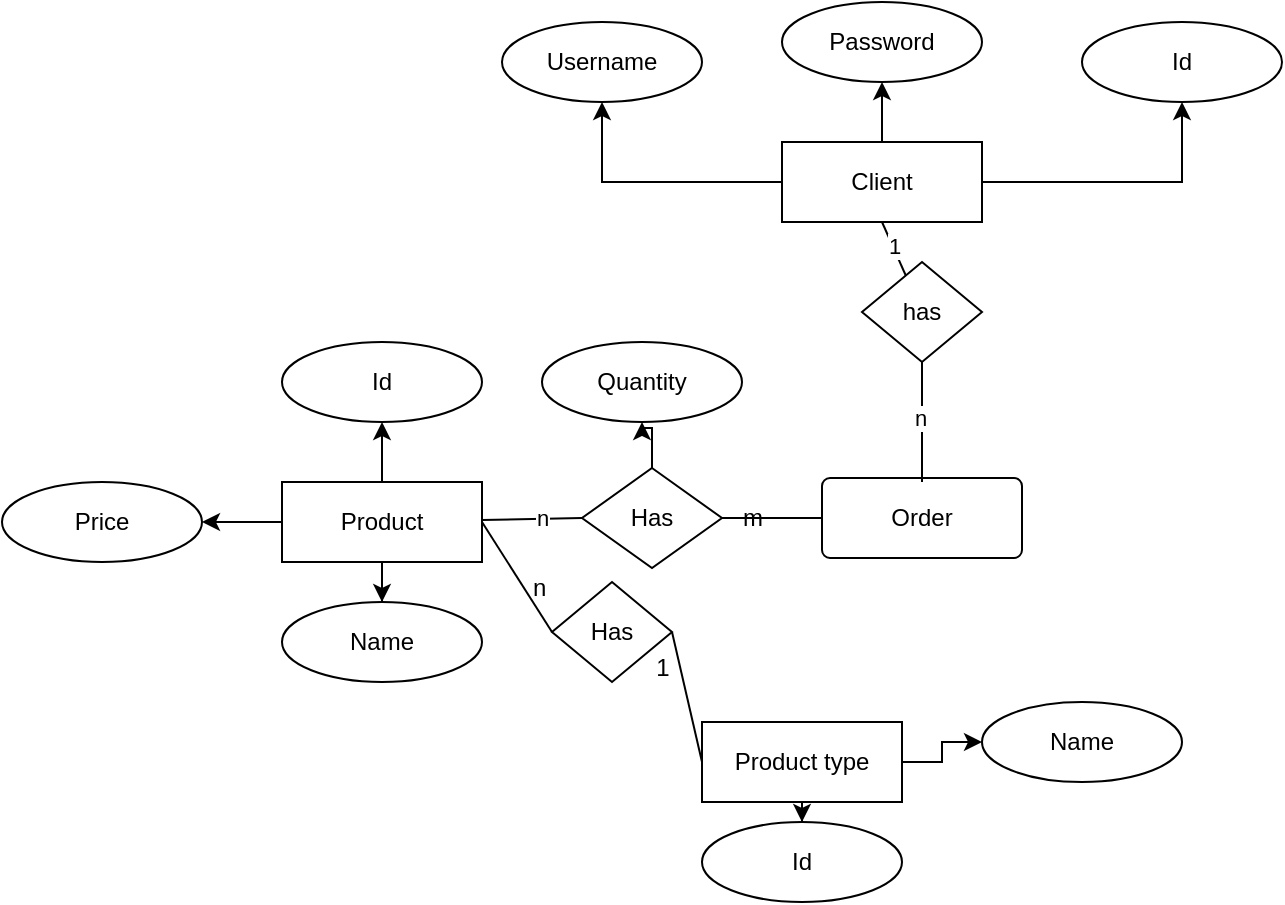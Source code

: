 <mxfile version="25.0.3">
  <diagram id="R2lEEEUBdFMjLlhIrx00" name="Page-1">
    <mxGraphModel dx="1434" dy="746" grid="1" gridSize="10" guides="1" tooltips="1" connect="1" arrows="1" fold="1" page="1" pageScale="1" pageWidth="850" pageHeight="1100" math="0" shadow="0" extFonts="Permanent Marker^https://fonts.googleapis.com/css?family=Permanent+Marker">
      <root>
        <mxCell id="0" />
        <mxCell id="1" parent="0" />
        <mxCell id="WpbRzZJps3bdmA5he7CB-23" value="" style="edgeStyle=orthogonalEdgeStyle;rounded=0;orthogonalLoop=1;jettySize=auto;html=1;" edge="1" parent="1" source="WpbRzZJps3bdmA5he7CB-4" target="WpbRzZJps3bdmA5he7CB-21">
          <mxGeometry relative="1" as="geometry" />
        </mxCell>
        <mxCell id="WpbRzZJps3bdmA5he7CB-32" value="" style="edgeStyle=orthogonalEdgeStyle;rounded=0;orthogonalLoop=1;jettySize=auto;html=1;" edge="1" parent="1" source="WpbRzZJps3bdmA5he7CB-4" target="WpbRzZJps3bdmA5he7CB-31">
          <mxGeometry relative="1" as="geometry" />
        </mxCell>
        <mxCell id="WpbRzZJps3bdmA5he7CB-34" value="" style="edgeStyle=orthogonalEdgeStyle;rounded=0;orthogonalLoop=1;jettySize=auto;html=1;" edge="1" parent="1" source="WpbRzZJps3bdmA5he7CB-4" target="WpbRzZJps3bdmA5he7CB-33">
          <mxGeometry relative="1" as="geometry" />
        </mxCell>
        <mxCell id="WpbRzZJps3bdmA5he7CB-4" value="Product" style="whiteSpace=wrap;html=1;align=center;" vertex="1" parent="1">
          <mxGeometry x="260" y="400" width="100" height="40" as="geometry" />
        </mxCell>
        <mxCell id="WpbRzZJps3bdmA5he7CB-12" value="" style="edgeStyle=orthogonalEdgeStyle;rounded=0;orthogonalLoop=1;jettySize=auto;html=1;" edge="1" parent="1" source="WpbRzZJps3bdmA5he7CB-5" target="WpbRzZJps3bdmA5he7CB-6">
          <mxGeometry relative="1" as="geometry" />
        </mxCell>
        <mxCell id="WpbRzZJps3bdmA5he7CB-13" value="" style="edgeStyle=orthogonalEdgeStyle;rounded=0;orthogonalLoop=1;jettySize=auto;html=1;" edge="1" parent="1" source="WpbRzZJps3bdmA5he7CB-5" target="WpbRzZJps3bdmA5he7CB-10">
          <mxGeometry relative="1" as="geometry" />
        </mxCell>
        <mxCell id="WpbRzZJps3bdmA5he7CB-20" value="" style="edgeStyle=orthogonalEdgeStyle;rounded=0;orthogonalLoop=1;jettySize=auto;html=1;" edge="1" parent="1" source="WpbRzZJps3bdmA5he7CB-5" target="WpbRzZJps3bdmA5he7CB-11">
          <mxGeometry relative="1" as="geometry" />
        </mxCell>
        <mxCell id="WpbRzZJps3bdmA5he7CB-5" value="Client" style="whiteSpace=wrap;html=1;align=center;" vertex="1" parent="1">
          <mxGeometry x="510" y="230" width="100" height="40" as="geometry" />
        </mxCell>
        <mxCell id="WpbRzZJps3bdmA5he7CB-6" value="Username" style="ellipse;whiteSpace=wrap;html=1;align=center;" vertex="1" parent="1">
          <mxGeometry x="370" y="170" width="100" height="40" as="geometry" />
        </mxCell>
        <mxCell id="WpbRzZJps3bdmA5he7CB-10" value="Password" style="ellipse;whiteSpace=wrap;html=1;align=center;" vertex="1" parent="1">
          <mxGeometry x="510" y="160" width="100" height="40" as="geometry" />
        </mxCell>
        <mxCell id="WpbRzZJps3bdmA5he7CB-11" value="Id" style="ellipse;whiteSpace=wrap;html=1;align=center;" vertex="1" parent="1">
          <mxGeometry x="660" y="170" width="100" height="40" as="geometry" />
        </mxCell>
        <mxCell id="WpbRzZJps3bdmA5he7CB-21" value="Id" style="ellipse;whiteSpace=wrap;html=1;align=center;" vertex="1" parent="1">
          <mxGeometry x="260" y="330" width="100" height="40" as="geometry" />
        </mxCell>
        <mxCell id="WpbRzZJps3bdmA5he7CB-28" value="" style="edgeStyle=orthogonalEdgeStyle;rounded=0;orthogonalLoop=1;jettySize=auto;html=1;" edge="1" parent="1" source="WpbRzZJps3bdmA5he7CB-25" target="WpbRzZJps3bdmA5he7CB-27">
          <mxGeometry relative="1" as="geometry" />
        </mxCell>
        <mxCell id="WpbRzZJps3bdmA5he7CB-30" value="" style="edgeStyle=orthogonalEdgeStyle;rounded=0;orthogonalLoop=1;jettySize=auto;html=1;" edge="1" parent="1" source="WpbRzZJps3bdmA5he7CB-25" target="WpbRzZJps3bdmA5he7CB-29">
          <mxGeometry relative="1" as="geometry" />
        </mxCell>
        <mxCell id="WpbRzZJps3bdmA5he7CB-25" value="Product type" style="whiteSpace=wrap;html=1;align=center;" vertex="1" parent="1">
          <mxGeometry x="470" y="520" width="100" height="40" as="geometry" />
        </mxCell>
        <mxCell id="WpbRzZJps3bdmA5he7CB-26" value="Order" style="rounded=1;arcSize=10;whiteSpace=wrap;html=1;align=center;" vertex="1" parent="1">
          <mxGeometry x="530" y="398" width="100" height="40" as="geometry" />
        </mxCell>
        <mxCell id="WpbRzZJps3bdmA5he7CB-27" value="Id" style="ellipse;whiteSpace=wrap;html=1;align=center;" vertex="1" parent="1">
          <mxGeometry x="470" y="570" width="100" height="40" as="geometry" />
        </mxCell>
        <mxCell id="WpbRzZJps3bdmA5he7CB-29" value="Name" style="ellipse;whiteSpace=wrap;html=1;align=center;" vertex="1" parent="1">
          <mxGeometry x="610" y="510" width="100" height="40" as="geometry" />
        </mxCell>
        <mxCell id="WpbRzZJps3bdmA5he7CB-31" value="Price" style="ellipse;whiteSpace=wrap;html=1;align=center;" vertex="1" parent="1">
          <mxGeometry x="120" y="400" width="100" height="40" as="geometry" />
        </mxCell>
        <mxCell id="WpbRzZJps3bdmA5he7CB-33" value="Name" style="ellipse;whiteSpace=wrap;html=1;align=center;" vertex="1" parent="1">
          <mxGeometry x="260" y="460" width="100" height="40" as="geometry" />
        </mxCell>
        <mxCell id="WpbRzZJps3bdmA5he7CB-35" value="" style="endArrow=none;html=1;rounded=0;exitX=1;exitY=0.5;exitDx=0;exitDy=0;entryX=0;entryY=0.5;entryDx=0;entryDy=0;" edge="1" parent="1" source="WpbRzZJps3bdmA5he7CB-36" target="WpbRzZJps3bdmA5he7CB-25">
          <mxGeometry width="50" height="50" relative="1" as="geometry">
            <mxPoint x="400" y="410" as="sourcePoint" />
            <mxPoint x="450" y="360" as="targetPoint" />
          </mxGeometry>
        </mxCell>
        <mxCell id="WpbRzZJps3bdmA5he7CB-37" value="" style="endArrow=none;html=1;rounded=0;exitX=1;exitY=0.5;exitDx=0;exitDy=0;entryX=0;entryY=0.5;entryDx=0;entryDy=0;" edge="1" parent="1" source="WpbRzZJps3bdmA5he7CB-4" target="WpbRzZJps3bdmA5he7CB-36">
          <mxGeometry width="50" height="50" relative="1" as="geometry">
            <mxPoint x="360" y="420" as="sourcePoint" />
            <mxPoint x="470" y="530" as="targetPoint" />
          </mxGeometry>
        </mxCell>
        <mxCell id="WpbRzZJps3bdmA5he7CB-36" value="Has" style="shape=rhombus;perimeter=rhombusPerimeter;whiteSpace=wrap;html=1;align=center;" vertex="1" parent="1">
          <mxGeometry x="395" y="450" width="60" height="50" as="geometry" />
        </mxCell>
        <mxCell id="WpbRzZJps3bdmA5he7CB-38" value="n&amp;nbsp;" style="text;html=1;align=center;verticalAlign=middle;resizable=0;points=[];autosize=1;strokeColor=none;fillColor=none;" vertex="1" parent="1">
          <mxGeometry x="375" y="438" width="30" height="30" as="geometry" />
        </mxCell>
        <mxCell id="WpbRzZJps3bdmA5he7CB-39" value="1" style="text;html=1;align=center;verticalAlign=middle;resizable=0;points=[];autosize=1;strokeColor=none;fillColor=none;" vertex="1" parent="1">
          <mxGeometry x="435" y="478" width="30" height="30" as="geometry" />
        </mxCell>
        <mxCell id="WpbRzZJps3bdmA5he7CB-40" value="" style="endArrow=none;html=1;rounded=0;entryX=0;entryY=0.5;entryDx=0;entryDy=0;" edge="1" parent="1" source="WpbRzZJps3bdmA5he7CB-41" target="WpbRzZJps3bdmA5he7CB-26">
          <mxGeometry width="50" height="50" relative="1" as="geometry">
            <mxPoint x="400" y="410" as="sourcePoint" />
            <mxPoint x="450" y="360" as="targetPoint" />
          </mxGeometry>
        </mxCell>
        <mxCell id="WpbRzZJps3bdmA5he7CB-42" value="" style="endArrow=none;html=1;rounded=0;entryX=0;entryY=0.5;entryDx=0;entryDy=0;" edge="1" parent="1" source="WpbRzZJps3bdmA5he7CB-4" target="WpbRzZJps3bdmA5he7CB-41">
          <mxGeometry width="50" height="50" relative="1" as="geometry">
            <mxPoint x="360" y="420" as="sourcePoint" />
            <mxPoint x="530" y="418" as="targetPoint" />
          </mxGeometry>
        </mxCell>
        <mxCell id="WpbRzZJps3bdmA5he7CB-43" value="n" style="edgeLabel;html=1;align=center;verticalAlign=middle;resizable=0;points=[];" vertex="1" connectable="0" parent="WpbRzZJps3bdmA5he7CB-42">
          <mxGeometry x="-0.32" relative="1" as="geometry">
            <mxPoint x="13" y="-1" as="offset" />
          </mxGeometry>
        </mxCell>
        <mxCell id="WpbRzZJps3bdmA5he7CB-53" style="edgeStyle=orthogonalEdgeStyle;rounded=0;orthogonalLoop=1;jettySize=auto;html=1;" edge="1" parent="1" source="WpbRzZJps3bdmA5he7CB-41" target="WpbRzZJps3bdmA5he7CB-52">
          <mxGeometry relative="1" as="geometry" />
        </mxCell>
        <mxCell id="WpbRzZJps3bdmA5he7CB-41" value="Has" style="shape=rhombus;perimeter=rhombusPerimeter;whiteSpace=wrap;html=1;align=center;" vertex="1" parent="1">
          <mxGeometry x="410" y="393" width="70" height="50" as="geometry" />
        </mxCell>
        <mxCell id="WpbRzZJps3bdmA5he7CB-44" value="m" style="text;html=1;align=center;verticalAlign=middle;resizable=0;points=[];autosize=1;strokeColor=none;fillColor=none;" vertex="1" parent="1">
          <mxGeometry x="480" y="403" width="30" height="30" as="geometry" />
        </mxCell>
        <mxCell id="WpbRzZJps3bdmA5he7CB-46" value="" style="endArrow=none;html=1;rounded=0;entryX=0.5;entryY=1;entryDx=0;entryDy=0;" edge="1" parent="1" source="WpbRzZJps3bdmA5he7CB-47" target="WpbRzZJps3bdmA5he7CB-5">
          <mxGeometry width="50" height="50" relative="1" as="geometry">
            <mxPoint x="580" y="390" as="sourcePoint" />
            <mxPoint x="450" y="360" as="targetPoint" />
            <Array as="points" />
          </mxGeometry>
        </mxCell>
        <mxCell id="WpbRzZJps3bdmA5he7CB-49" value="1" style="edgeLabel;html=1;align=center;verticalAlign=middle;resizable=0;points=[];" vertex="1" connectable="0" parent="WpbRzZJps3bdmA5he7CB-46">
          <mxGeometry x="0.143" y="-1" relative="1" as="geometry">
            <mxPoint as="offset" />
          </mxGeometry>
        </mxCell>
        <mxCell id="WpbRzZJps3bdmA5he7CB-48" value="" style="endArrow=none;html=1;rounded=0;entryX=0.5;entryY=1;entryDx=0;entryDy=0;" edge="1" parent="1" target="WpbRzZJps3bdmA5he7CB-47">
          <mxGeometry width="50" height="50" relative="1" as="geometry">
            <mxPoint x="580" y="400" as="sourcePoint" />
            <mxPoint x="560" y="270" as="targetPoint" />
            <Array as="points">
              <mxPoint x="580" y="340" />
            </Array>
          </mxGeometry>
        </mxCell>
        <mxCell id="WpbRzZJps3bdmA5he7CB-51" value="n" style="edgeLabel;html=1;align=center;verticalAlign=middle;resizable=0;points=[];" vertex="1" connectable="0" parent="WpbRzZJps3bdmA5he7CB-48">
          <mxGeometry x="0.08" y="1" relative="1" as="geometry">
            <mxPoint as="offset" />
          </mxGeometry>
        </mxCell>
        <mxCell id="WpbRzZJps3bdmA5he7CB-47" value="has" style="shape=rhombus;perimeter=rhombusPerimeter;whiteSpace=wrap;html=1;align=center;" vertex="1" parent="1">
          <mxGeometry x="550" y="290" width="60" height="50" as="geometry" />
        </mxCell>
        <mxCell id="WpbRzZJps3bdmA5he7CB-52" value="Quantity" style="ellipse;whiteSpace=wrap;html=1;align=center;" vertex="1" parent="1">
          <mxGeometry x="390" y="330" width="100" height="40" as="geometry" />
        </mxCell>
      </root>
    </mxGraphModel>
  </diagram>
</mxfile>
